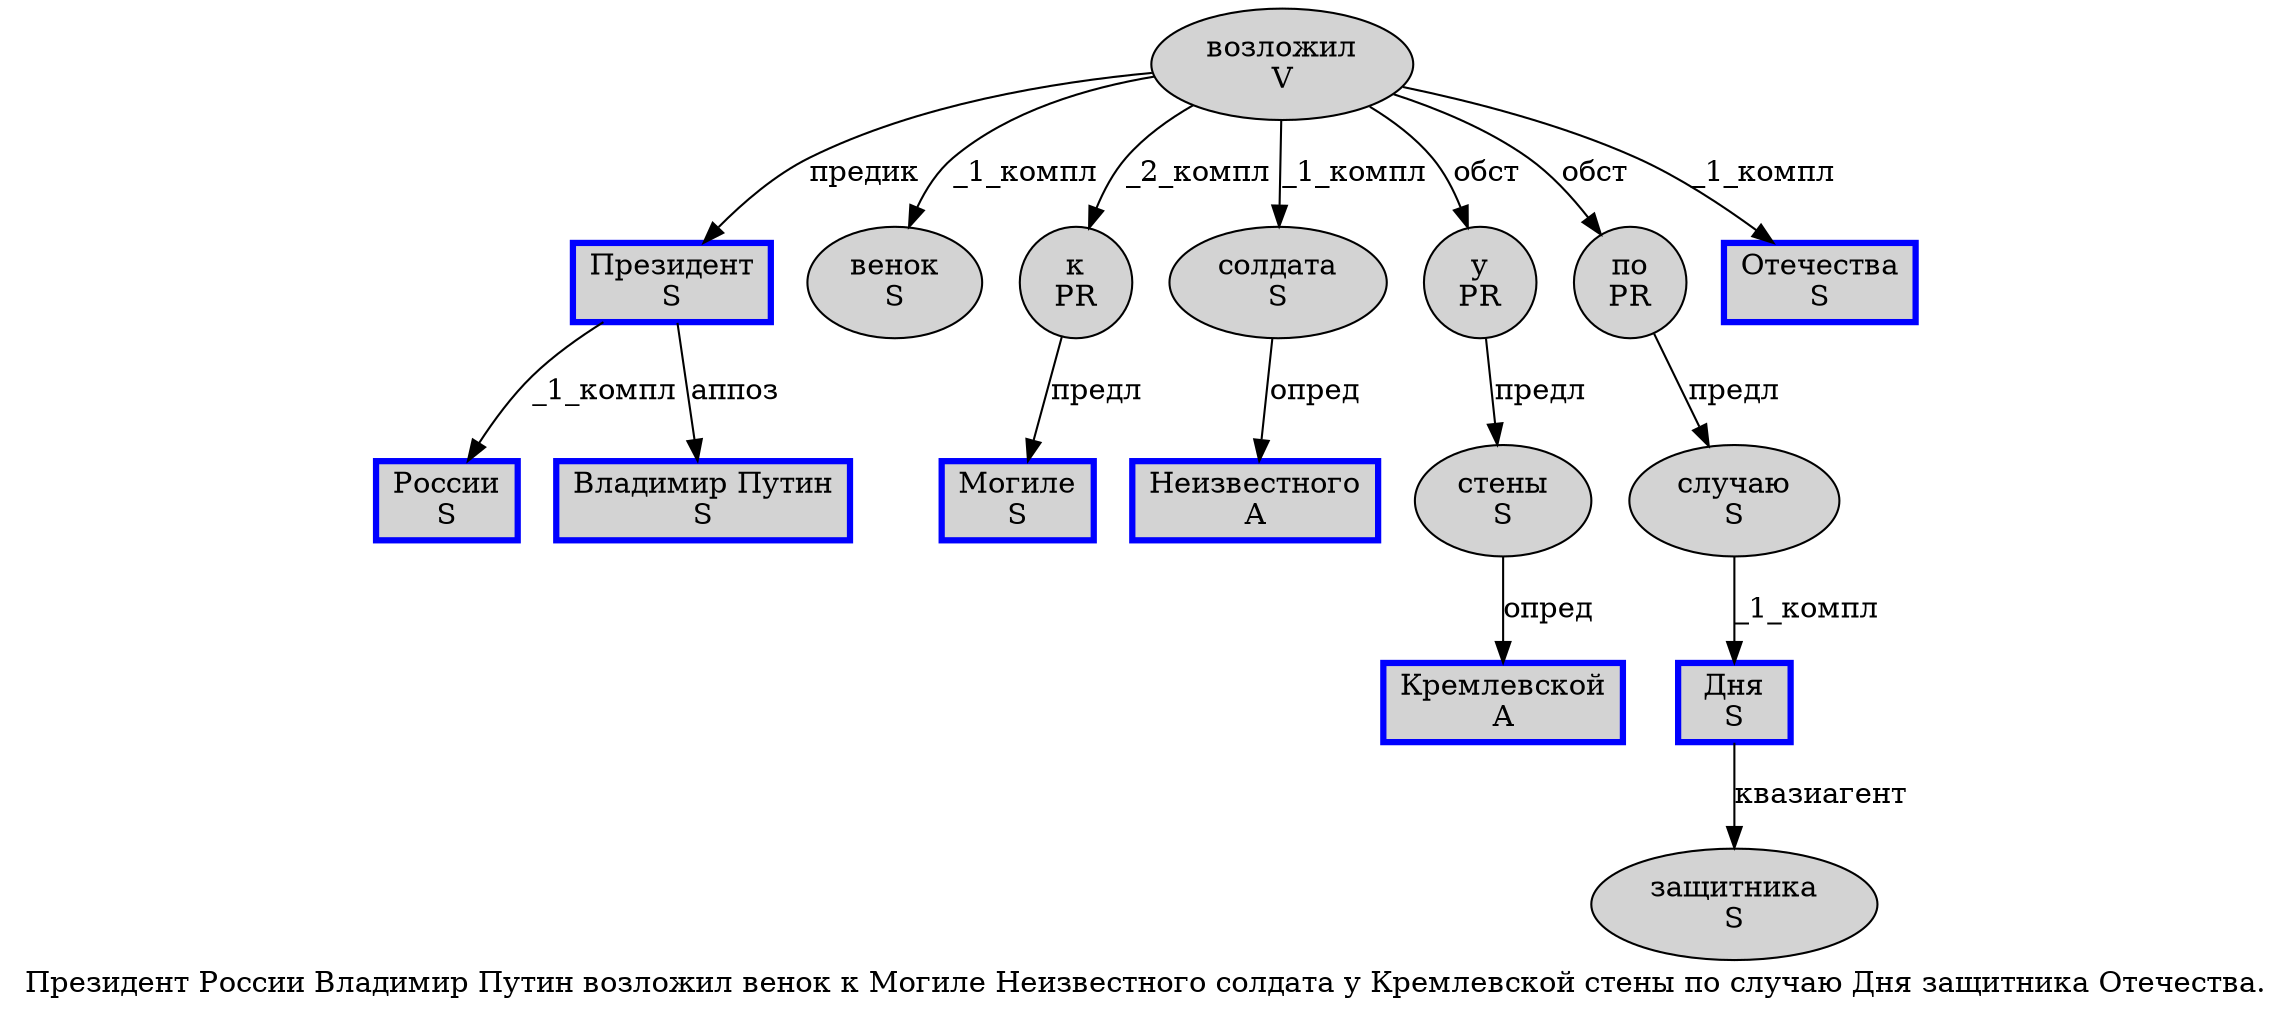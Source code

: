 digraph SENTENCE_1183 {
	graph [label="Президент России Владимир Путин возложил венок к Могиле Неизвестного солдата у Кремлевской стены по случаю Дня защитника Отечества."]
	node [style=filled]
		0 [label="Президент
S" color=blue fillcolor=lightgray penwidth=3 shape=box]
		1 [label="России
S" color=blue fillcolor=lightgray penwidth=3 shape=box]
		2 [label="Владимир Путин
S" color=blue fillcolor=lightgray penwidth=3 shape=box]
		3 [label="возложил
V" color="" fillcolor=lightgray penwidth=1 shape=ellipse]
		4 [label="венок
S" color="" fillcolor=lightgray penwidth=1 shape=ellipse]
		5 [label="к
PR" color="" fillcolor=lightgray penwidth=1 shape=ellipse]
		6 [label="Могиле
S" color=blue fillcolor=lightgray penwidth=3 shape=box]
		7 [label="Неизвестного
A" color=blue fillcolor=lightgray penwidth=3 shape=box]
		8 [label="солдата
S" color="" fillcolor=lightgray penwidth=1 shape=ellipse]
		9 [label="у
PR" color="" fillcolor=lightgray penwidth=1 shape=ellipse]
		10 [label="Кремлевской
A" color=blue fillcolor=lightgray penwidth=3 shape=box]
		11 [label="стены
S" color="" fillcolor=lightgray penwidth=1 shape=ellipse]
		12 [label="по
PR" color="" fillcolor=lightgray penwidth=1 shape=ellipse]
		13 [label="случаю
S" color="" fillcolor=lightgray penwidth=1 shape=ellipse]
		14 [label="Дня
S" color=blue fillcolor=lightgray penwidth=3 shape=box]
		15 [label="защитника
S" color="" fillcolor=lightgray penwidth=1 shape=ellipse]
		16 [label="Отечества
S" color=blue fillcolor=lightgray penwidth=3 shape=box]
			8 -> 7 [label="опред"]
			13 -> 14 [label="_1_компл"]
			12 -> 13 [label="предл"]
			5 -> 6 [label="предл"]
			14 -> 15 [label="квазиагент"]
			0 -> 1 [label="_1_компл"]
			0 -> 2 [label="аппоз"]
			9 -> 11 [label="предл"]
			3 -> 0 [label="предик"]
			3 -> 4 [label="_1_компл"]
			3 -> 5 [label="_2_компл"]
			3 -> 8 [label="_1_компл"]
			3 -> 9 [label="обст"]
			3 -> 12 [label="обст"]
			3 -> 16 [label="_1_компл"]
			11 -> 10 [label="опред"]
}